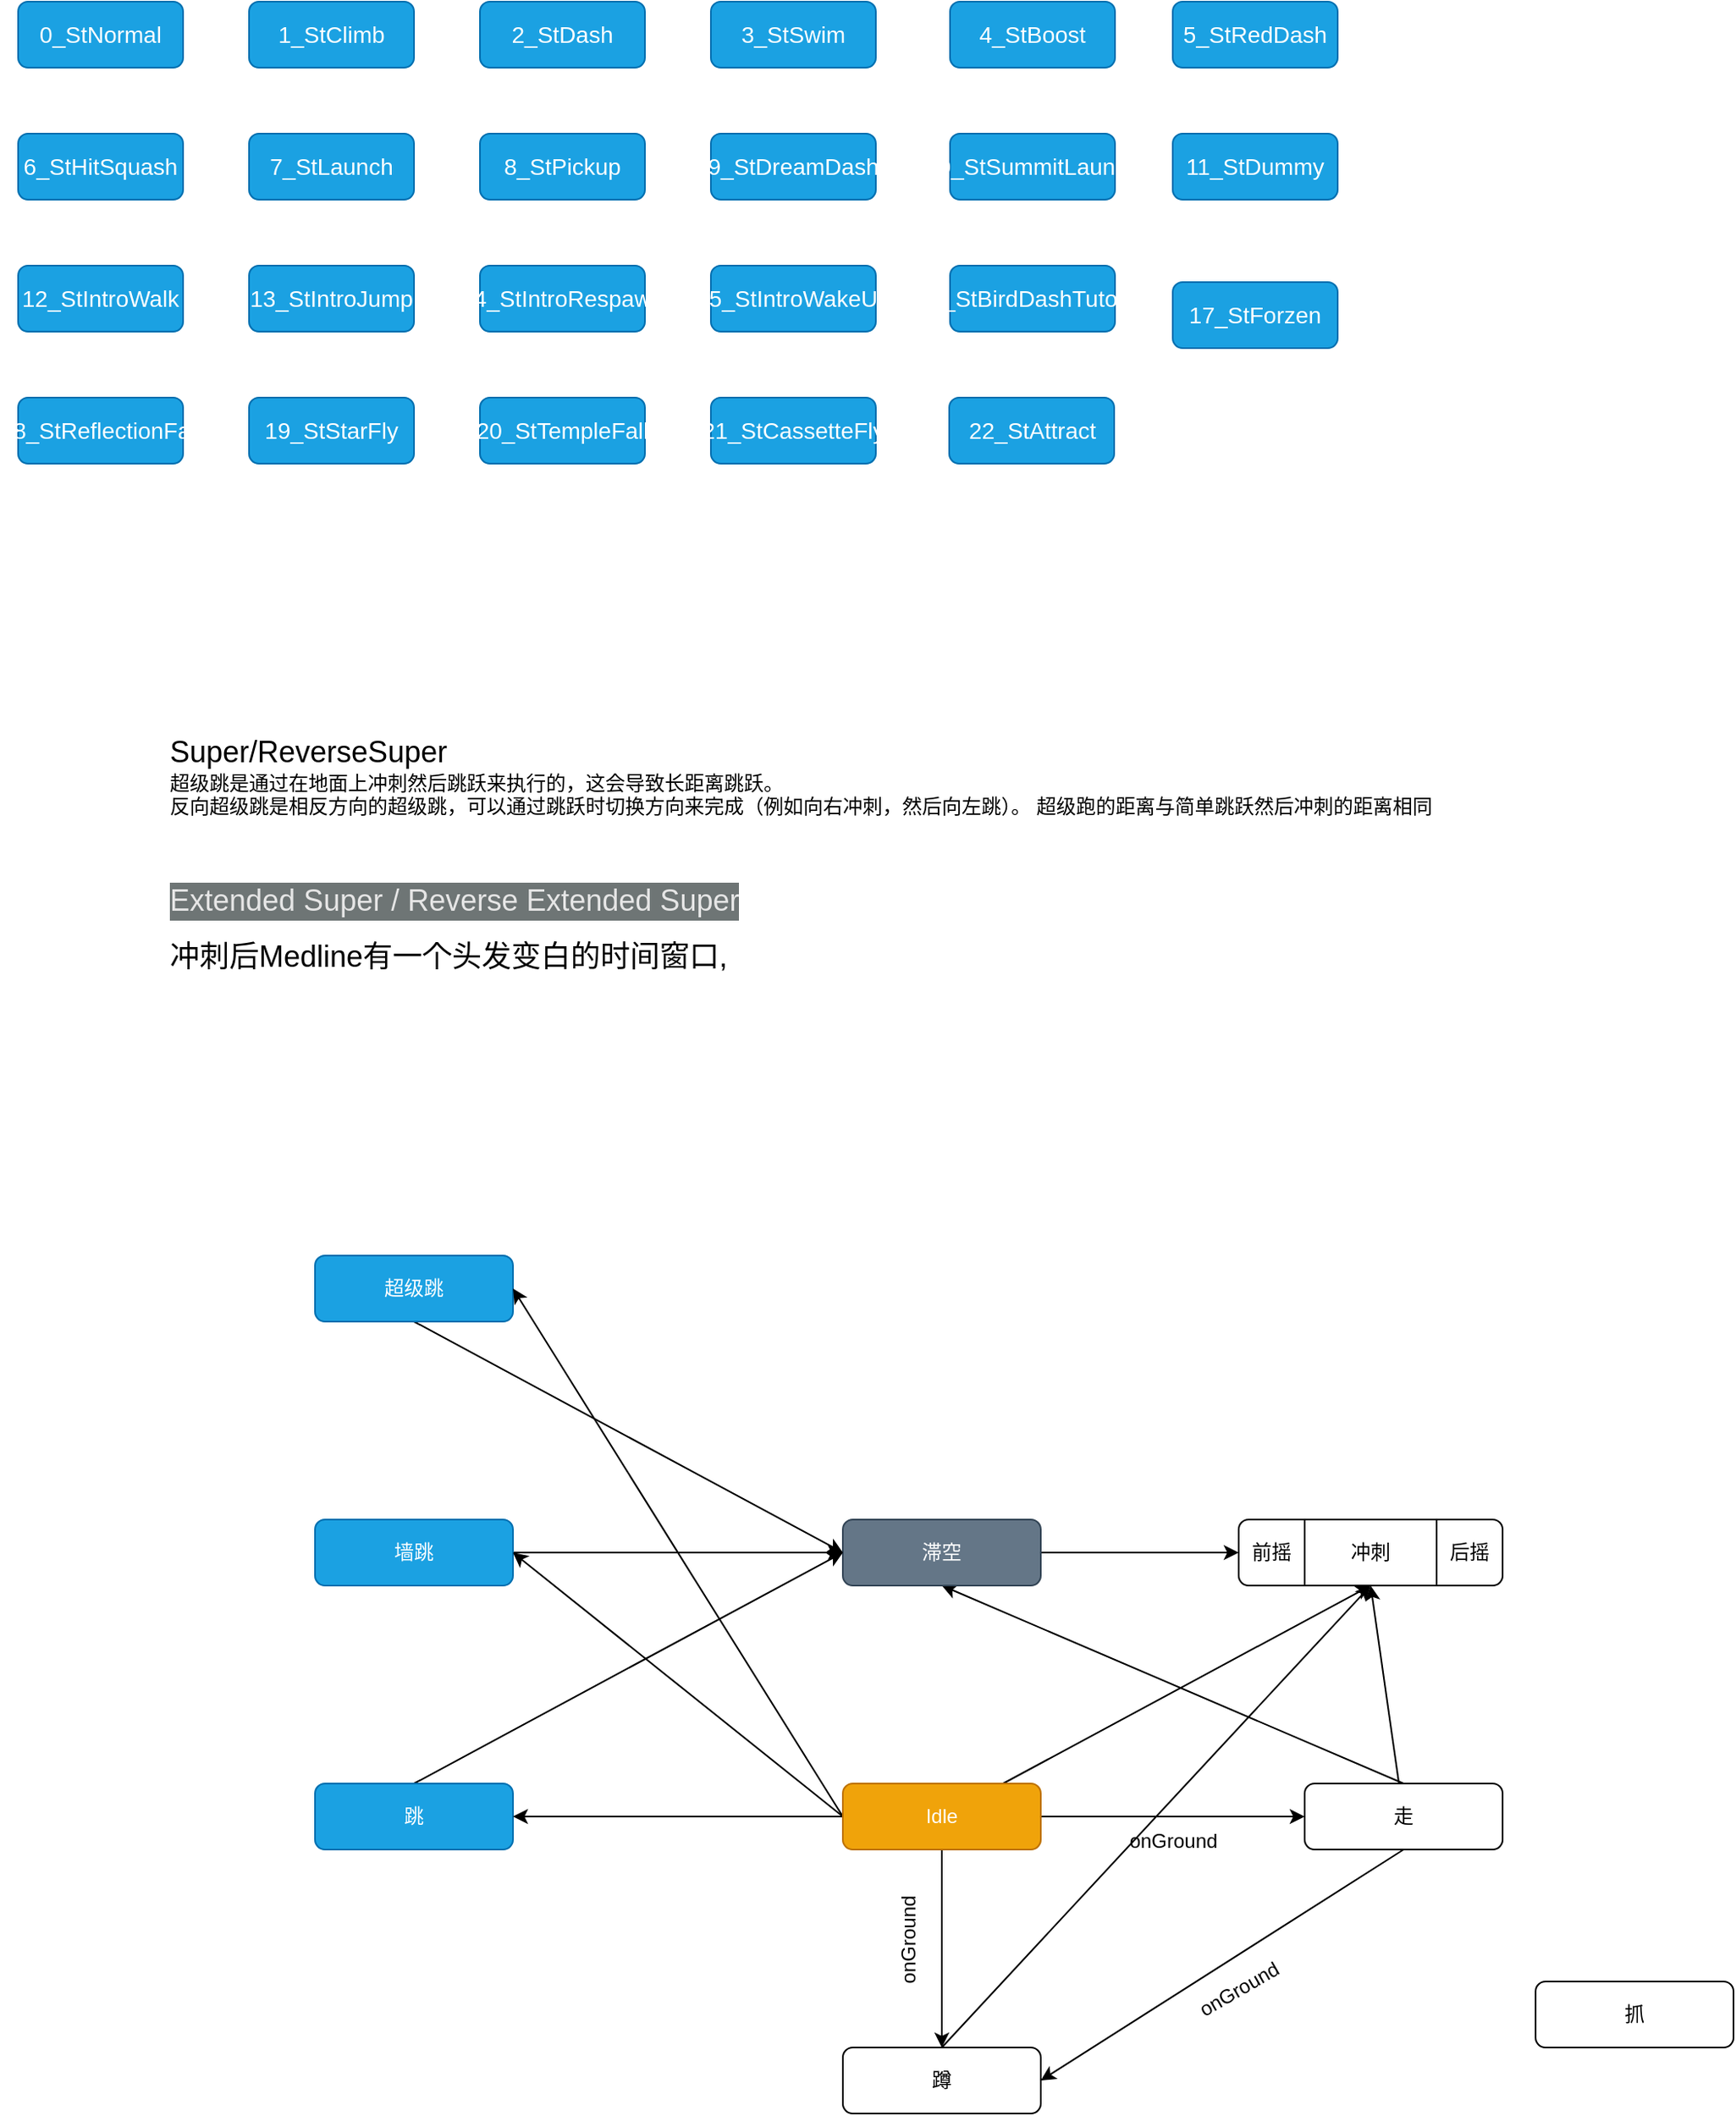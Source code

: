 <mxfile>
    <diagram id="svwvPRks1Ym2OCKNvQ3-" name="第 1 页">
        <mxGraphModel dx="640" dy="267" grid="1" gridSize="10" guides="1" tooltips="1" connect="1" arrows="1" fold="1" page="1" pageScale="1" pageWidth="1169" pageHeight="1654" math="0" shadow="0">
            <root>
                <mxCell id="0"/>
                <mxCell id="1" parent="0"/>
                <mxCell id="2" value="&lt;font style=&quot;font-size: 14px&quot;&gt;0_StNormal&lt;/font&gt;" style="rounded=1;whiteSpace=wrap;html=1;fillColor=#1ba1e2;fontColor=#ffffff;strokeColor=#006EAF;" parent="1" vertex="1">
                    <mxGeometry x="20" y="200" width="100" height="40" as="geometry"/>
                </mxCell>
                <mxCell id="4" value="&lt;font style=&quot;font-size: 14px&quot;&gt;1_StClimb&lt;/font&gt;" style="rounded=1;whiteSpace=wrap;html=1;fillColor=#1ba1e2;fontColor=#ffffff;strokeColor=#006EAF;" parent="1" vertex="1">
                    <mxGeometry x="160" y="200" width="100" height="40" as="geometry"/>
                </mxCell>
                <mxCell id="5" value="&lt;font style=&quot;font-size: 14px&quot;&gt;2_StDash&lt;/font&gt;" style="rounded=1;whiteSpace=wrap;html=1;fillColor=#1ba1e2;fontColor=#ffffff;strokeColor=#006EAF;" parent="1" vertex="1">
                    <mxGeometry x="300" y="200" width="100" height="40" as="geometry"/>
                </mxCell>
                <mxCell id="6" value="&lt;font style=&quot;font-size: 14px&quot;&gt;3_StSwim&lt;/font&gt;" style="rounded=1;whiteSpace=wrap;html=1;fillColor=#1ba1e2;fontColor=#ffffff;strokeColor=#006EAF;" parent="1" vertex="1">
                    <mxGeometry x="440" y="200" width="100" height="40" as="geometry"/>
                </mxCell>
                <mxCell id="7" value="&lt;font style=&quot;font-size: 14px&quot;&gt;4_StBoost&lt;/font&gt;" style="rounded=1;whiteSpace=wrap;html=1;fillColor=#1ba1e2;fontColor=#ffffff;strokeColor=#006EAF;" parent="1" vertex="1">
                    <mxGeometry x="585" y="200" width="100" height="40" as="geometry"/>
                </mxCell>
                <mxCell id="8" value="&lt;font style=&quot;font-size: 14px&quot;&gt;5_StRedDash&lt;/font&gt;" style="rounded=1;whiteSpace=wrap;html=1;fillColor=#1ba1e2;fontColor=#ffffff;strokeColor=#006EAF;" parent="1" vertex="1">
                    <mxGeometry x="720" y="200" width="100" height="40" as="geometry"/>
                </mxCell>
                <mxCell id="9" value="&lt;font style=&quot;font-size: 14px&quot;&gt;6_StHitSquash&lt;/font&gt;" style="rounded=1;whiteSpace=wrap;html=1;fillColor=#1ba1e2;fontColor=#ffffff;strokeColor=#006EAF;" parent="1" vertex="1">
                    <mxGeometry x="20" y="280" width="100" height="40" as="geometry"/>
                </mxCell>
                <mxCell id="10" value="&lt;font style=&quot;font-size: 14px&quot;&gt;7_StLaunch&lt;/font&gt;" style="rounded=1;whiteSpace=wrap;html=1;fillColor=#1ba1e2;fontColor=#ffffff;strokeColor=#006EAF;" parent="1" vertex="1">
                    <mxGeometry x="160" y="280" width="100" height="40" as="geometry"/>
                </mxCell>
                <mxCell id="11" value="&lt;font style=&quot;font-size: 14px&quot;&gt;8_StPickup&lt;/font&gt;" style="rounded=1;whiteSpace=wrap;html=1;fillColor=#1ba1e2;fontColor=#ffffff;strokeColor=#006EAF;" parent="1" vertex="1">
                    <mxGeometry x="300" y="280" width="100" height="40" as="geometry"/>
                </mxCell>
                <mxCell id="12" value="&lt;font style=&quot;font-size: 14px&quot;&gt;9_StDreamDash&lt;/font&gt;" style="rounded=1;whiteSpace=wrap;html=1;fillColor=#1ba1e2;fontColor=#ffffff;strokeColor=#006EAF;" parent="1" vertex="1">
                    <mxGeometry x="440" y="280" width="100" height="40" as="geometry"/>
                </mxCell>
                <mxCell id="13" value="&lt;font style=&quot;font-size: 14px&quot;&gt;10_StSummitLaunch&lt;/font&gt;" style="rounded=1;whiteSpace=wrap;html=1;fillColor=#1ba1e2;fontColor=#ffffff;strokeColor=#006EAF;" parent="1" vertex="1">
                    <mxGeometry x="585" y="280" width="100" height="40" as="geometry"/>
                </mxCell>
                <mxCell id="14" value="&lt;span style=&quot;font-size: 14px&quot;&gt;11_StDummy&lt;/span&gt;" style="rounded=1;whiteSpace=wrap;html=1;fillColor=#1ba1e2;fontColor=#ffffff;strokeColor=#006EAF;" parent="1" vertex="1">
                    <mxGeometry x="720" y="280" width="100" height="40" as="geometry"/>
                </mxCell>
                <mxCell id="15" value="&lt;span style=&quot;font-size: 14px&quot;&gt;12_StIntroWalk&lt;/span&gt;" style="rounded=1;whiteSpace=wrap;html=1;fillColor=#1ba1e2;fontColor=#ffffff;strokeColor=#006EAF;" parent="1" vertex="1">
                    <mxGeometry x="20" y="360" width="100" height="40" as="geometry"/>
                </mxCell>
                <mxCell id="16" value="&lt;span style=&quot;font-size: 14px&quot;&gt;13_StIntroJump&lt;/span&gt;" style="rounded=1;whiteSpace=wrap;html=1;fillColor=#1ba1e2;fontColor=#ffffff;strokeColor=#006EAF;" parent="1" vertex="1">
                    <mxGeometry x="160" y="360" width="100" height="40" as="geometry"/>
                </mxCell>
                <mxCell id="17" value="&lt;span style=&quot;font-size: 14px&quot;&gt;14_StIntroRespawn&lt;/span&gt;" style="rounded=1;whiteSpace=wrap;html=1;fillColor=#1ba1e2;fontColor=#ffffff;strokeColor=#006EAF;" parent="1" vertex="1">
                    <mxGeometry x="300" y="360" width="100" height="40" as="geometry"/>
                </mxCell>
                <mxCell id="18" value="&lt;span style=&quot;font-size: 14px&quot;&gt;15_StIntroWakeUp&lt;/span&gt;" style="rounded=1;whiteSpace=wrap;html=1;fillColor=#1ba1e2;fontColor=#ffffff;strokeColor=#006EAF;" parent="1" vertex="1">
                    <mxGeometry x="440" y="360" width="100" height="40" as="geometry"/>
                </mxCell>
                <mxCell id="19" value="&lt;span style=&quot;font-size: 14px&quot;&gt;16_StBirdDashTutorial&lt;/span&gt;" style="rounded=1;whiteSpace=wrap;html=1;fillColor=#1ba1e2;fontColor=#ffffff;strokeColor=#006EAF;" parent="1" vertex="1">
                    <mxGeometry x="585" y="360" width="100" height="40" as="geometry"/>
                </mxCell>
                <mxCell id="20" value="&lt;span style=&quot;font-size: 14px&quot;&gt;17_StForzen&lt;/span&gt;" style="rounded=1;whiteSpace=wrap;html=1;fillColor=#1ba1e2;fontColor=#ffffff;strokeColor=#006EAF;" parent="1" vertex="1">
                    <mxGeometry x="720" y="370" width="100" height="40" as="geometry"/>
                </mxCell>
                <mxCell id="21" value="&lt;span style=&quot;font-size: 14px&quot;&gt;18_StReflectionFall&lt;/span&gt;" style="rounded=1;whiteSpace=wrap;html=1;fillColor=#1ba1e2;fontColor=#ffffff;strokeColor=#006EAF;" parent="1" vertex="1">
                    <mxGeometry x="20" y="440" width="100" height="40" as="geometry"/>
                </mxCell>
                <mxCell id="22" value="&lt;span style=&quot;font-size: 14px&quot;&gt;19_StStarFly&lt;/span&gt;" style="rounded=1;whiteSpace=wrap;html=1;fillColor=#1ba1e2;fontColor=#ffffff;strokeColor=#006EAF;" parent="1" vertex="1">
                    <mxGeometry x="160" y="440" width="100" height="40" as="geometry"/>
                </mxCell>
                <mxCell id="23" value="&lt;span style=&quot;font-size: 14px&quot;&gt;20_StTempleFall&lt;/span&gt;" style="rounded=1;whiteSpace=wrap;html=1;fillColor=#1ba1e2;fontColor=#ffffff;strokeColor=#006EAF;" parent="1" vertex="1">
                    <mxGeometry x="300" y="440" width="100" height="40" as="geometry"/>
                </mxCell>
                <mxCell id="24" value="&lt;span style=&quot;font-size: 14px&quot;&gt;21_StCassetteFly&lt;/span&gt;" style="rounded=1;whiteSpace=wrap;html=1;fillColor=#1ba1e2;fontColor=#ffffff;strokeColor=#006EAF;" parent="1" vertex="1">
                    <mxGeometry x="440" y="440" width="100" height="40" as="geometry"/>
                </mxCell>
                <mxCell id="25" value="&lt;span style=&quot;font-size: 14px&quot;&gt;22_StAttract&lt;/span&gt;" style="rounded=1;whiteSpace=wrap;html=1;fillColor=#1ba1e2;fontColor=#ffffff;strokeColor=#006EAF;" parent="1" vertex="1">
                    <mxGeometry x="584.5" y="440" width="100" height="40" as="geometry"/>
                </mxCell>
                <mxCell id="73" style="edgeStyle=none;html=1;exitX=0.5;exitY=0;exitDx=0;exitDy=0;entryX=0.5;entryY=1;entryDx=0;entryDy=0;" parent="1" source="40" target="41" edge="1">
                    <mxGeometry relative="1" as="geometry"/>
                </mxCell>
                <mxCell id="78" style="edgeStyle=none;html=1;exitX=0.5;exitY=1;exitDx=0;exitDy=0;entryX=1;entryY=0.5;entryDx=0;entryDy=0;" parent="1" source="40" target="49" edge="1">
                    <mxGeometry relative="1" as="geometry">
                        <mxPoint x="580" y="1440" as="targetPoint"/>
                    </mxGeometry>
                </mxCell>
                <mxCell id="82" style="edgeStyle=none;html=1;entryX=0.5;entryY=1;entryDx=0;entryDy=0;" parent="1" source="40" target="50" edge="1">
                    <mxGeometry relative="1" as="geometry"/>
                </mxCell>
                <mxCell id="40" value="走" style="rounded=1;whiteSpace=wrap;html=1;fontStyle=0;startSize=30;" parent="1" vertex="1">
                    <mxGeometry x="800" y="1280" width="120" height="40" as="geometry"/>
                </mxCell>
                <mxCell id="85" style="edgeStyle=none;html=1;entryX=0;entryY=0.5;entryDx=0;entryDy=0;" parent="1" source="41" target="51" edge="1">
                    <mxGeometry relative="1" as="geometry"/>
                </mxCell>
                <mxCell id="41" value="滞空" style="rounded=1;whiteSpace=wrap;html=1;fillColor=#647687;strokeColor=#314354;fontColor=#ffffff;" parent="1" vertex="1">
                    <mxGeometry x="520" y="1120" width="120" height="40" as="geometry"/>
                </mxCell>
                <mxCell id="74" style="edgeStyle=none;html=1;exitX=0.5;exitY=0;exitDx=0;exitDy=0;entryX=0;entryY=0.5;entryDx=0;entryDy=0;" parent="1" source="42" target="41" edge="1">
                    <mxGeometry relative="1" as="geometry">
                        <mxPoint x="580.0" y="1040" as="targetPoint"/>
                    </mxGeometry>
                </mxCell>
                <mxCell id="42" value="跳" style="rounded=1;whiteSpace=wrap;html=1;fillColor=#1ba1e2;fontColor=#ffffff;strokeColor=#006EAF;" parent="1" vertex="1">
                    <mxGeometry x="200" y="1280" width="120" height="40" as="geometry"/>
                </mxCell>
                <mxCell id="43" value="抓" style="rounded=1;whiteSpace=wrap;html=1;" parent="1" vertex="1">
                    <mxGeometry x="940" y="1400" width="120" height="40" as="geometry"/>
                </mxCell>
                <mxCell id="75" style="edgeStyle=none;html=1;exitX=1;exitY=0.5;exitDx=0;exitDy=0;entryX=0;entryY=0.5;entryDx=0;entryDy=0;" parent="1" source="47" target="41" edge="1">
                    <mxGeometry relative="1" as="geometry"/>
                </mxCell>
                <mxCell id="47" value="墙跳" style="rounded=1;whiteSpace=wrap;html=1;fillColor=#1ba1e2;fontColor=#ffffff;strokeColor=#006EAF;" parent="1" vertex="1">
                    <mxGeometry x="200" y="1120" width="120" height="40" as="geometry"/>
                </mxCell>
                <mxCell id="76" style="edgeStyle=none;html=1;exitX=0.5;exitY=1;exitDx=0;exitDy=0;entryX=0;entryY=0.5;entryDx=0;entryDy=0;" parent="1" source="48" target="41" edge="1">
                    <mxGeometry relative="1" as="geometry"/>
                </mxCell>
                <mxCell id="48" value="超级跳" style="rounded=1;whiteSpace=wrap;html=1;fillColor=#1ba1e2;fontColor=#ffffff;strokeColor=#006EAF;" parent="1" vertex="1">
                    <mxGeometry x="200" y="960" width="120" height="40" as="geometry"/>
                </mxCell>
                <mxCell id="86" style="edgeStyle=none;html=1;entryX=0.5;entryY=1;entryDx=0;entryDy=0;exitX=0.5;exitY=0;exitDx=0;exitDy=0;" parent="1" source="49" target="50" edge="1">
                    <mxGeometry relative="1" as="geometry"/>
                </mxCell>
                <mxCell id="49" value="蹲" style="rounded=1;whiteSpace=wrap;html=1;" parent="1" vertex="1">
                    <mxGeometry x="520" y="1440" width="120" height="40" as="geometry"/>
                </mxCell>
                <mxCell id="71" style="edgeStyle=none;html=1;entryX=1;entryY=0.5;entryDx=0;entryDy=0;exitX=0;exitY=0.5;exitDx=0;exitDy=0;" parent="1" source="61" target="42" edge="1">
                    <mxGeometry relative="1" as="geometry"/>
                </mxCell>
                <mxCell id="72" style="edgeStyle=none;html=1;exitX=1;exitY=0.5;exitDx=0;exitDy=0;entryX=0;entryY=0.5;entryDx=0;entryDy=0;" parent="1" source="61" target="40" edge="1">
                    <mxGeometry relative="1" as="geometry"/>
                </mxCell>
                <mxCell id="77" style="edgeStyle=none;html=1;entryX=0.5;entryY=0;entryDx=0;entryDy=0;" parent="1" source="61" target="49" edge="1">
                    <mxGeometry relative="1" as="geometry"/>
                </mxCell>
                <mxCell id="81" style="edgeStyle=none;html=1;entryX=0.5;entryY=1;entryDx=0;entryDy=0;" parent="1" source="61" target="50" edge="1">
                    <mxGeometry relative="1" as="geometry"/>
                </mxCell>
                <mxCell id="87" style="edgeStyle=none;html=1;exitX=0;exitY=0.5;exitDx=0;exitDy=0;entryX=1;entryY=0.5;entryDx=0;entryDy=0;" parent="1" source="61" target="47" edge="1">
                    <mxGeometry relative="1" as="geometry"/>
                </mxCell>
                <mxCell id="88" style="edgeStyle=none;html=1;exitX=0;exitY=0.5;exitDx=0;exitDy=0;entryX=1;entryY=0.5;entryDx=0;entryDy=0;" parent="1" source="61" target="48" edge="1">
                    <mxGeometry relative="1" as="geometry"/>
                </mxCell>
                <mxCell id="61" value="Idle" style="rounded=1;whiteSpace=wrap;html=1;fillColor=#f0a30a;fontColor=#FFFFFF;strokeColor=#BD7000;" parent="1" vertex="1">
                    <mxGeometry x="520" y="1280" width="120" height="40" as="geometry"/>
                </mxCell>
                <mxCell id="79" value="onGround" style="text;html=1;align=center;verticalAlign=middle;resizable=0;points=[];autosize=1;strokeColor=none;fillColor=none;rotation=0;" parent="1" vertex="1">
                    <mxGeometry x="680" y="1300" width="80" height="30" as="geometry"/>
                </mxCell>
                <mxCell id="80" value="onGround" style="text;html=1;align=center;verticalAlign=middle;resizable=0;points=[];autosize=1;strokeColor=none;fillColor=none;rotation=-90;" parent="1" vertex="1">
                    <mxGeometry x="520" y="1360" width="80" height="30" as="geometry"/>
                </mxCell>
                <mxCell id="83" value="onGround" style="text;html=1;align=center;verticalAlign=middle;resizable=0;points=[];autosize=1;strokeColor=none;fillColor=none;rotation=-30;" parent="1" vertex="1">
                    <mxGeometry x="720" y="1390" width="80" height="30" as="geometry"/>
                </mxCell>
                <mxCell id="93" value="" style="group;fillColor=none;" parent="1" vertex="1" connectable="0">
                    <mxGeometry x="760" y="1120" width="160" height="40" as="geometry"/>
                </mxCell>
                <mxCell id="50" value="冲刺" style="shape=process;whiteSpace=wrap;html=1;backgroundOutline=1;size=0.25;rounded=1;fillColor=none;" parent="93" vertex="1">
                    <mxGeometry width="160" height="40" as="geometry"/>
                </mxCell>
                <mxCell id="51" value="前摇" style="text;html=1;fillColor=none;align=center;verticalAlign=middle;whiteSpace=wrap;rounded=0;" parent="93" vertex="1">
                    <mxGeometry width="40" height="40" as="geometry"/>
                </mxCell>
                <mxCell id="53" value="后摇" style="text;html=1;fillColor=none;align=center;verticalAlign=middle;whiteSpace=wrap;rounded=0;glass=0;opacity=0;" parent="93" vertex="1">
                    <mxGeometry x="120" width="40" height="40" as="geometry"/>
                </mxCell>
                <mxCell id="96" value="&lt;font style=&quot;font-size: 18px;&quot;&gt;Super/ReverseSuper&lt;br&gt;&lt;/font&gt;超级跳是通过在地面上冲刺然后跳跃来执行的，这会导致长距离跳跃。&lt;br&gt;反向超级跳是相反方向的超级跳，可以通过跳跃时切换方向来完成（例如向右冲刺，然后向左跳）。 超级跑的距离与简单跳跃然后冲刺的距离相同" style="text;html=1;align=left;verticalAlign=middle;resizable=0;points=[];autosize=1;strokeColor=none;fillColor=none;" vertex="1" parent="1">
                    <mxGeometry x="110" y="640" width="790" height="60" as="geometry"/>
                </mxCell>
                <mxCell id="99" value="&lt;h3 style=&quot;box-sizing: inherit; border: 0px; margin: 24px 0px 12px; padding: 0px; vertical-align: baseline; font-family: var(--theme-page-headings-font),rubik,helvetica,arial,sans-serif; line-height: 1.25; overflow-wrap: break-word; font-size: 18px; overflow: initial; color: rgb(230, 230, 230); background-color: rgba(14, 25, 26, 0.6);&quot;&gt;&lt;span style=&quot;box-sizing: inherit; border: 0px; margin: 0px; padding: 0px; vertical-align: baseline; font-weight: normal;&quot; id=&quot;Extended_Super_/_Reverse_Extended_Super&quot; class=&quot;mw-headline&quot;&gt;Extended Super / Reverse Extended Super&lt;/span&gt;&lt;/h3&gt;&lt;div&gt;&lt;span style=&quot;box-sizing: inherit; border: 0px; margin: 0px; padding: 0px; vertical-align: baseline; font-weight: normal;&quot; class=&quot;mw-headline&quot;&gt;冲刺后Medline有一个头发变白的时间窗口,&amp;nbsp;&lt;/span&gt;&lt;/div&gt;" style="text;html=1;align=left;verticalAlign=middle;resizable=0;points=[];autosize=1;strokeColor=none;fillColor=none;fontSize=18;" vertex="1" parent="1">
                    <mxGeometry x="110" y="705" width="370" height="90" as="geometry"/>
                </mxCell>
            </root>
        </mxGraphModel>
    </diagram>
</mxfile>